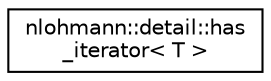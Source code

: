 digraph "Graphical Class Hierarchy"
{
 // INTERACTIVE_SVG=YES
  edge [fontname="Helvetica",fontsize="10",labelfontname="Helvetica",labelfontsize="10"];
  node [fontname="Helvetica",fontsize="10",shape=record];
  rankdir="LR";
  Node0 [label="nlohmann::detail::has\l_iterator\< T \>",height=0.2,width=0.4,color="black", fillcolor="white", style="filled",URL="$structnlohmann_1_1detail_1_1has__iterator.html"];
}
